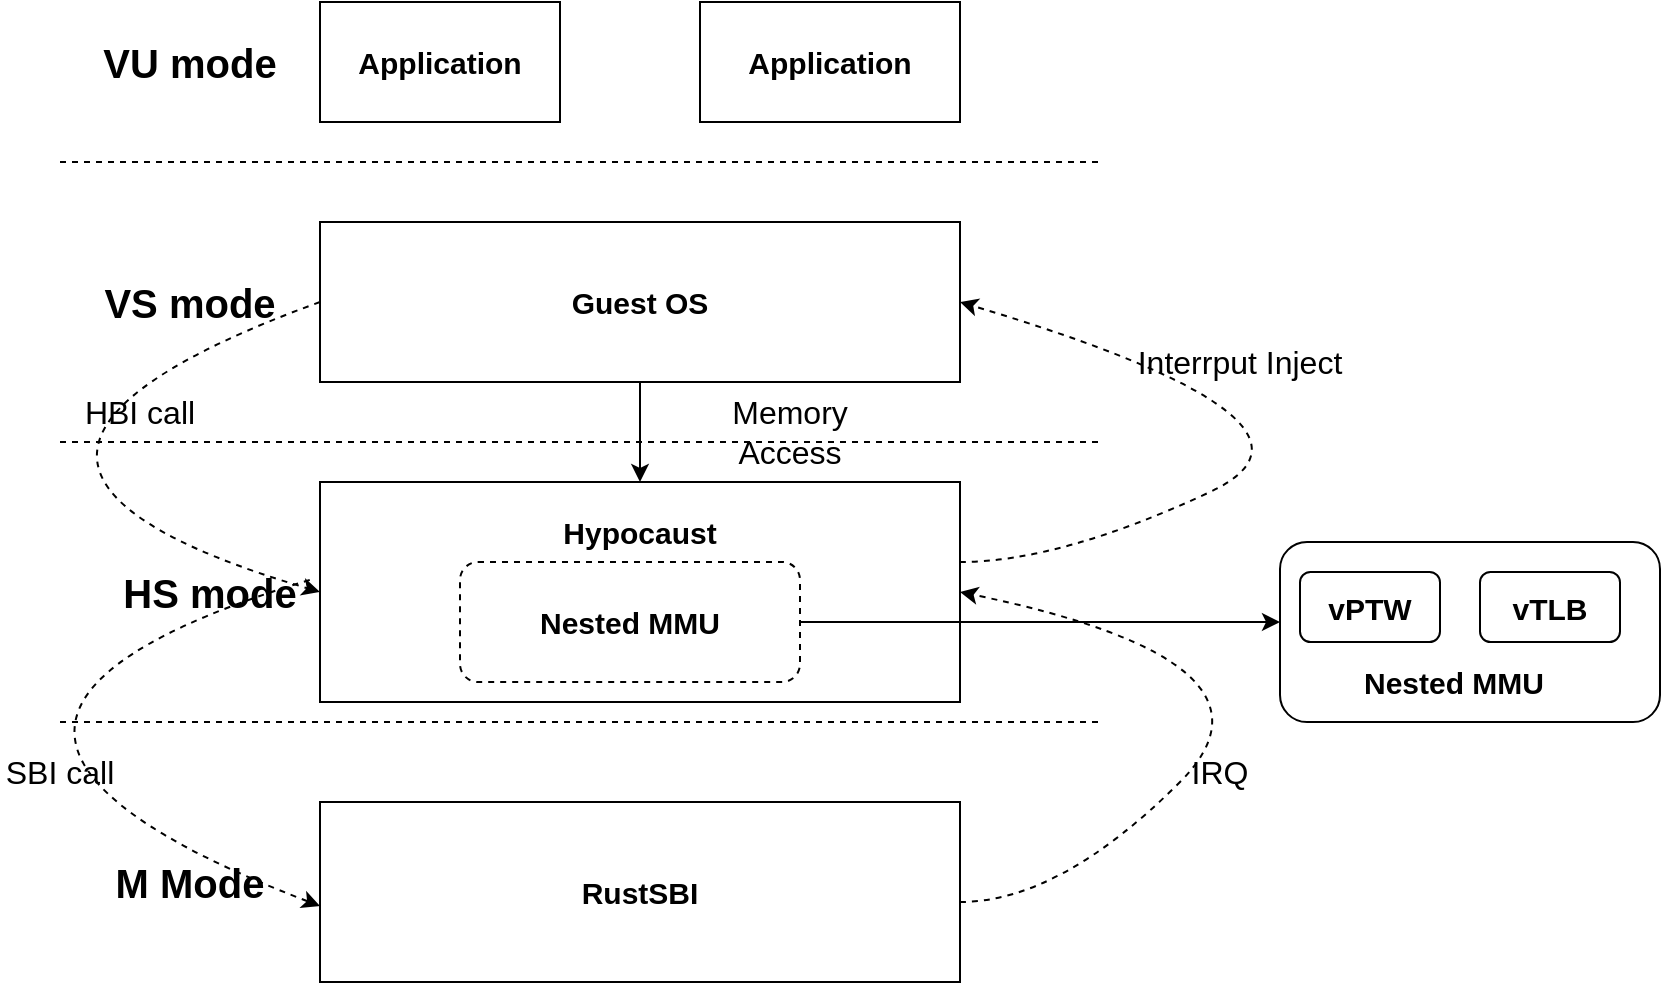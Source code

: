 <mxfile version="21.2.1" type="device">
  <diagram name="第 1 页" id="HNJOkkNOQmQZ6VasGlP_">
    <mxGraphModel dx="1242" dy="907" grid="1" gridSize="10" guides="1" tooltips="1" connect="1" arrows="1" fold="1" page="1" pageScale="1" pageWidth="827" pageHeight="1169" math="0" shadow="0">
      <root>
        <mxCell id="0" />
        <mxCell id="1" parent="0" />
        <mxCell id="sW7oNko0xUZDrha6zsxx-1" value="&lt;font style=&quot;font-size: 15px;&quot;&gt;&lt;b&gt;Application&lt;/b&gt;&lt;/font&gt;" style="rounded=0;whiteSpace=wrap;html=1;" parent="1" vertex="1">
          <mxGeometry x="210" y="240" width="120" height="60" as="geometry" />
        </mxCell>
        <mxCell id="sW7oNko0xUZDrha6zsxx-2" value="&lt;font style=&quot;font-size: 15px;&quot;&gt;&lt;b&gt;Application&lt;/b&gt;&lt;/font&gt;" style="rounded=0;whiteSpace=wrap;html=1;" parent="1" vertex="1">
          <mxGeometry x="400" y="240" width="130" height="60" as="geometry" />
        </mxCell>
        <mxCell id="sW7oNko0xUZDrha6zsxx-3" value="&lt;font style=&quot;font-size: 20px;&quot;&gt;&lt;b&gt;VU mode&lt;/b&gt;&lt;/font&gt;" style="text;html=1;strokeColor=none;fillColor=none;align=center;verticalAlign=middle;whiteSpace=wrap;rounded=0;" parent="1" vertex="1">
          <mxGeometry x="100" y="255" width="90" height="30" as="geometry" />
        </mxCell>
        <mxCell id="sW7oNko0xUZDrha6zsxx-4" value="" style="endArrow=none;dashed=1;html=1;rounded=0;" parent="1" edge="1">
          <mxGeometry width="50" height="50" relative="1" as="geometry">
            <mxPoint x="80" y="320" as="sourcePoint" />
            <mxPoint x="600" y="320" as="targetPoint" />
          </mxGeometry>
        </mxCell>
        <mxCell id="sW7oNko0xUZDrha6zsxx-5" value="&lt;font style=&quot;font-size: 15px;&quot;&gt;&lt;b&gt;Guest OS&lt;/b&gt;&lt;/font&gt;" style="rounded=0;whiteSpace=wrap;html=1;" parent="1" vertex="1">
          <mxGeometry x="210" y="350" width="320" height="80" as="geometry" />
        </mxCell>
        <mxCell id="sW7oNko0xUZDrha6zsxx-6" value="&lt;font style=&quot;font-size: 20px;&quot;&gt;&lt;b&gt;VS mode&lt;/b&gt;&lt;/font&gt;" style="text;html=1;strokeColor=none;fillColor=none;align=center;verticalAlign=middle;whiteSpace=wrap;rounded=0;" parent="1" vertex="1">
          <mxGeometry x="100" y="375" width="90" height="30" as="geometry" />
        </mxCell>
        <mxCell id="sW7oNko0xUZDrha6zsxx-8" value="" style="endArrow=none;dashed=1;html=1;rounded=0;" parent="1" edge="1">
          <mxGeometry width="50" height="50" relative="1" as="geometry">
            <mxPoint x="80" y="460" as="sourcePoint" />
            <mxPoint x="600" y="460" as="targetPoint" />
          </mxGeometry>
        </mxCell>
        <mxCell id="sW7oNko0xUZDrha6zsxx-9" value="" style="rounded=0;whiteSpace=wrap;html=1;" parent="1" vertex="1">
          <mxGeometry x="210" y="480" width="320" height="110" as="geometry" />
        </mxCell>
        <mxCell id="sW7oNko0xUZDrha6zsxx-10" value="&lt;font style=&quot;font-size: 20px;&quot;&gt;&lt;b&gt;HS mode&lt;/b&gt;&lt;/font&gt;" style="text;html=1;strokeColor=none;fillColor=none;align=center;verticalAlign=middle;whiteSpace=wrap;rounded=0;" parent="1" vertex="1">
          <mxGeometry x="110" y="520" width="90" height="30" as="geometry" />
        </mxCell>
        <mxCell id="sW7oNko0xUZDrha6zsxx-11" value="" style="endArrow=none;dashed=1;html=1;rounded=0;" parent="1" edge="1">
          <mxGeometry width="50" height="50" relative="1" as="geometry">
            <mxPoint x="80" y="600" as="sourcePoint" />
            <mxPoint x="600" y="600" as="targetPoint" />
          </mxGeometry>
        </mxCell>
        <mxCell id="sW7oNko0xUZDrha6zsxx-12" value="&lt;font style=&quot;font-size: 15px;&quot;&gt;&lt;b&gt;RustSBI&lt;/b&gt;&lt;/font&gt;" style="rounded=0;whiteSpace=wrap;html=1;" parent="1" vertex="1">
          <mxGeometry x="210" y="640" width="320" height="90" as="geometry" />
        </mxCell>
        <mxCell id="sW7oNko0xUZDrha6zsxx-13" value="&lt;font style=&quot;font-size: 20px;&quot;&gt;&lt;b&gt;M Mode&lt;/b&gt;&lt;/font&gt;" style="text;html=1;strokeColor=none;fillColor=none;align=center;verticalAlign=middle;whiteSpace=wrap;rounded=0;" parent="1" vertex="1">
          <mxGeometry x="100" y="665" width="90" height="30" as="geometry" />
        </mxCell>
        <mxCell id="8lq25ZgbTpeLj6zq8VlV-1" value="" style="curved=1;endArrow=classic;html=1;rounded=0;entryX=1;entryY=0.5;entryDx=0;entryDy=0;dashed=1;" edge="1" parent="1" target="sW7oNko0xUZDrha6zsxx-9">
          <mxGeometry width="50" height="50" relative="1" as="geometry">
            <mxPoint x="530" y="690" as="sourcePoint" />
            <mxPoint x="580" y="640" as="targetPoint" />
            <Array as="points">
              <mxPoint x="580" y="690" />
              <mxPoint x="700" y="570" />
            </Array>
          </mxGeometry>
        </mxCell>
        <mxCell id="8lq25ZgbTpeLj6zq8VlV-2" value="&lt;font style=&quot;font-size: 16px;&quot;&gt;IRQ&lt;/font&gt;" style="text;html=1;strokeColor=none;fillColor=none;align=center;verticalAlign=middle;whiteSpace=wrap;rounded=0;" vertex="1" parent="1">
          <mxGeometry x="630" y="610" width="60" height="30" as="geometry" />
        </mxCell>
        <mxCell id="8lq25ZgbTpeLj6zq8VlV-3" value="" style="curved=1;endArrow=classic;html=1;rounded=0;entryX=1;entryY=0.5;entryDx=0;entryDy=0;dashed=1;" edge="1" parent="1" target="sW7oNko0xUZDrha6zsxx-5">
          <mxGeometry width="50" height="50" relative="1" as="geometry">
            <mxPoint x="530" y="520" as="sourcePoint" />
            <mxPoint x="580" y="470" as="targetPoint" />
            <Array as="points">
              <mxPoint x="580" y="520" />
              <mxPoint x="730" y="450" />
            </Array>
          </mxGeometry>
        </mxCell>
        <mxCell id="8lq25ZgbTpeLj6zq8VlV-4" value="&lt;font style=&quot;font-size: 16px;&quot;&gt;Interrput Inject&lt;/font&gt;" style="text;html=1;strokeColor=none;fillColor=none;align=center;verticalAlign=middle;whiteSpace=wrap;rounded=0;" vertex="1" parent="1">
          <mxGeometry x="610" y="390" width="120" height="60" as="geometry" />
        </mxCell>
        <mxCell id="8lq25ZgbTpeLj6zq8VlV-5" value="" style="endArrow=classic;html=1;rounded=0;" edge="1" parent="1" source="sW7oNko0xUZDrha6zsxx-5" target="sW7oNko0xUZDrha6zsxx-9">
          <mxGeometry width="50" height="50" relative="1" as="geometry">
            <mxPoint x="370" y="410" as="sourcePoint" />
            <mxPoint x="420" y="360" as="targetPoint" />
          </mxGeometry>
        </mxCell>
        <mxCell id="8lq25ZgbTpeLj6zq8VlV-6" value="&lt;font style=&quot;font-size: 16px;&quot;&gt;Memory Access&lt;/font&gt;" style="text;html=1;strokeColor=none;fillColor=none;align=center;verticalAlign=middle;whiteSpace=wrap;rounded=0;" vertex="1" parent="1">
          <mxGeometry x="390" y="440" width="110" height="30" as="geometry" />
        </mxCell>
        <mxCell id="8lq25ZgbTpeLj6zq8VlV-7" value="&lt;font style=&quot;font-size: 15px;&quot;&gt;&lt;b&gt;Hypocaust&lt;/b&gt;&lt;/font&gt;" style="text;html=1;strokeColor=none;fillColor=none;align=center;verticalAlign=middle;whiteSpace=wrap;rounded=0;" vertex="1" parent="1">
          <mxGeometry x="340" y="490" width="60" height="30" as="geometry" />
        </mxCell>
        <mxCell id="8lq25ZgbTpeLj6zq8VlV-8" value="&lt;font style=&quot;font-size: 15px;&quot;&gt;&lt;b&gt;Nested MMU&lt;/b&gt;&lt;/font&gt;" style="rounded=1;whiteSpace=wrap;html=1;dashed=1;" vertex="1" parent="1">
          <mxGeometry x="280" y="520" width="170" height="60" as="geometry" />
        </mxCell>
        <mxCell id="8lq25ZgbTpeLj6zq8VlV-9" value="" style="endArrow=classic;html=1;rounded=0;" edge="1" parent="1">
          <mxGeometry width="50" height="50" relative="1" as="geometry">
            <mxPoint x="450" y="550" as="sourcePoint" />
            <mxPoint x="690" y="550" as="targetPoint" />
          </mxGeometry>
        </mxCell>
        <mxCell id="8lq25ZgbTpeLj6zq8VlV-10" value="" style="rounded=1;whiteSpace=wrap;html=1;" vertex="1" parent="1">
          <mxGeometry x="690" y="510" width="190" height="90" as="geometry" />
        </mxCell>
        <mxCell id="8lq25ZgbTpeLj6zq8VlV-11" value="&lt;span style=&quot;font-size: 15px;&quot;&gt;&lt;b&gt;vPTW&lt;/b&gt;&lt;/span&gt;" style="rounded=1;whiteSpace=wrap;html=1;" vertex="1" parent="1">
          <mxGeometry x="700" y="525" width="70" height="35" as="geometry" />
        </mxCell>
        <mxCell id="8lq25ZgbTpeLj6zq8VlV-13" value="&lt;span style=&quot;font-size: 15px;&quot;&gt;&lt;b&gt;vTLB&lt;/b&gt;&lt;/span&gt;" style="rounded=1;whiteSpace=wrap;html=1;" vertex="1" parent="1">
          <mxGeometry x="790" y="525" width="70" height="35" as="geometry" />
        </mxCell>
        <mxCell id="8lq25ZgbTpeLj6zq8VlV-14" value="&lt;font style=&quot;font-size: 15px;&quot;&gt;&lt;b&gt;Nested MMU&lt;/b&gt;&lt;/font&gt;" style="text;html=1;strokeColor=none;fillColor=none;align=center;verticalAlign=middle;whiteSpace=wrap;rounded=0;" vertex="1" parent="1">
          <mxGeometry x="727" y="560" width="100" height="40" as="geometry" />
        </mxCell>
        <mxCell id="8lq25ZgbTpeLj6zq8VlV-16" value="" style="curved=1;endArrow=classic;html=1;rounded=0;exitX=0;exitY=0.5;exitDx=0;exitDy=0;entryX=0;entryY=0.5;entryDx=0;entryDy=0;dashed=1;" edge="1" parent="1" source="sW7oNko0xUZDrha6zsxx-5" target="sW7oNko0xUZDrha6zsxx-9">
          <mxGeometry width="50" height="50" relative="1" as="geometry">
            <mxPoint x="190" y="350" as="sourcePoint" />
            <mxPoint x="240" y="300" as="targetPoint" />
            <Array as="points">
              <mxPoint x="-10" y="470" />
            </Array>
          </mxGeometry>
        </mxCell>
        <mxCell id="8lq25ZgbTpeLj6zq8VlV-17" value="&lt;font style=&quot;font-size: 16px;&quot;&gt;HBI call&lt;/font&gt;" style="text;html=1;strokeColor=none;fillColor=none;align=center;verticalAlign=middle;whiteSpace=wrap;rounded=0;" vertex="1" parent="1">
          <mxGeometry x="90" y="430" width="60" height="30" as="geometry" />
        </mxCell>
        <mxCell id="8lq25ZgbTpeLj6zq8VlV-22" value="" style="curved=1;endArrow=classic;html=1;rounded=0;entryX=0;entryY=0.578;entryDx=0;entryDy=0;entryPerimeter=0;exitX=-0.016;exitY=0.445;exitDx=0;exitDy=0;exitPerimeter=0;dashed=1;" edge="1" parent="1" source="sW7oNko0xUZDrha6zsxx-9" target="sW7oNko0xUZDrha6zsxx-12">
          <mxGeometry width="50" height="50" relative="1" as="geometry">
            <mxPoint x="50" y="630" as="sourcePoint" />
            <mxPoint x="100" y="580" as="targetPoint" />
            <Array as="points">
              <mxPoint x="-30" y="600" />
            </Array>
          </mxGeometry>
        </mxCell>
        <mxCell id="8lq25ZgbTpeLj6zq8VlV-23" value="&lt;font style=&quot;font-size: 16px;&quot;&gt;SBI call&lt;/font&gt;" style="text;html=1;strokeColor=none;fillColor=none;align=center;verticalAlign=middle;whiteSpace=wrap;rounded=0;" vertex="1" parent="1">
          <mxGeometry x="50" y="610" width="60" height="30" as="geometry" />
        </mxCell>
      </root>
    </mxGraphModel>
  </diagram>
</mxfile>
